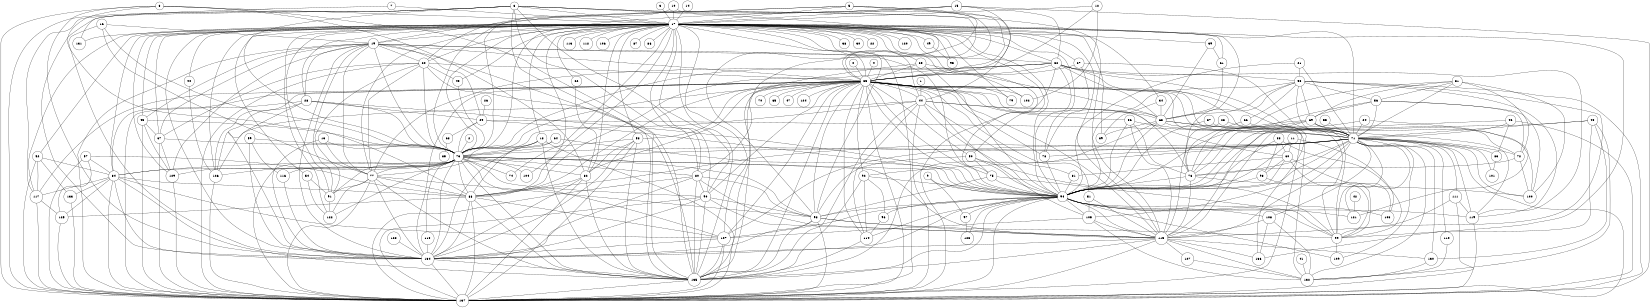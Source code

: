 graph g {
	size = "11, 11";
	node [shape = "circle"];
	137;
	136;
	135;
	134;
	133;
	132;
	131;
	130;
	129;
	128;
	127;
	126;
	125;
	124;
	123;
	122;
	121;
	120;
	119;
	118;
	117;
	116;
	115;
	114;
	113;
	112;
	111;
	110;
	109;
	108;
	107;
	106;
	105;
	104;
	103;
	102;
	101;
	100;
	99;
	98;
	97;
	96;
	95;
	94;
	93;
	92;
	91;
	90;
	89;
	88;
	87;
	86;
	85;
	84;
	83;
	82;
	81;
	80;
	79;
	78;
	77;
	76;
	75;
	74;
	73;
	72;
	71;
	70;
	69;
	68;
	67;
	66;
	65;
	64;
	63;
	62;
	61;
	60;
	59;
	58;
	57;
	56;
	55;
	54;
	53;
	52;
	51;
	50;
	49;
	48;
	47;
	46;
	45;
	44;
	43;
	42;
	41;
	40;
	39;
	38;
	37;
	36;
	35;
	34;
	33;
	32;
	31;
	30;
	29;
	28;
	27;
	26;
	25;
	24;
	23;
	22;
	21;
	20;
	19;
	18;
	17;
	16;
	15;
	14;
	13;
	12;
	11;
	10;
	9;
	8;
	7;
	6;
	5;
	4;
	3;
	2;
	1;
	0;
	135  -- 137;
	134  -- 137;
	134  -- 135;
	133  -- 137;
	130  -- 132;
	129  -- 137;
	128  -- 134;
	127  -- 132;
	126  -- 137;
	125  -- 137;
	119  -- 137;
	118  -- 134;
	117  -- 137;
	117  -- 125;
	116  -- 134;
	115  -- 137;
	115  -- 136;
	115  -- 135;
	115  -- 134;
	115  -- 132;
	115  -- 130;
	115  -- 127;
	114  -- 135;
	111  -- 137;
	111  -- 119;
	111  -- 115;
	110  -- 132;
	108  -- 136;
	108  -- 132;
	108  -- 115;
	107  -- 137;
	107  -- 135;
	107  -- 134;
	105  -- 132;
	105  -- 115;
	105  -- 107;
	99  -- 109;
	98  -- 137;
	98  -- 135;
	98  -- 134;
	98  -- 115;
	98  -- 99;
	97  -- 123;
	96  -- 114;
	94  -- 137;
	94  -- 135;
	94  -- 134;
	94  -- 123;
	94  -- 121;
	94  -- 119;
	94  -- 115;
	94  -- 114;
	94  -- 109;
	94  -- 108;
	94  -- 107;
	94  -- 105;
	94  -- 103;
	94  -- 99;
	94  -- 98;
	94  -- 97;
	94  -- 96;
	93  -- 99;
	93  -- 94;
	92  -- 135;
	92  -- 114;
	92  -- 96;
	92  -- 94;
	91  -- 122;
	90  -- 137;
	90  -- 135;
	90  -- 134;
	90  -- 115;
	90  -- 98;
	88  -- 137;
	88  -- 135;
	88  -- 134;
	88  -- 125;
	88  -- 107;
	84  -- 137;
	84  -- 135;
	84  -- 134;
	84  -- 133;
	84  -- 125;
	84  -- 117;
	84  -- 107;
	84  -- 88;
	83  -- 101;
	82  -- 137;
	82  -- 135;
	82  -- 134;
	82  -- 88;
	81  -- 94;
	80  -- 137;
	80  -- 135;
	80  -- 134;
	80  -- 115;
	80  -- 98;
	80  -- 90;
	78  -- 94;
	77  -- 137;
	77  -- 135;
	77  -- 134;
	77  -- 122;
	77  -- 98;
	77  -- 91;
	77  -- 88;
	76  -- 115;
	76  -- 100;
	76  -- 94;
	75  -- 99;
	75  -- 98;
	75  -- 94;
	73  -- 137;
	73  -- 135;
	73  -- 134;
	73  -- 129;
	73  -- 126;
	73  -- 122;
	73  -- 118;
	73  -- 116;
	73  -- 115;
	73  -- 107;
	73  -- 104;
	73  -- 98;
	73  -- 94;
	73  -- 91;
	73  -- 90;
	73  -- 88;
	73  -- 84;
	73  -- 82;
	73  -- 80;
	73  -- 77;
	73  -- 74;
	72  -- 100;
	72  -- 76;
	71  -- 137;
	71  -- 132;
	71  -- 130;
	71  -- 121;
	71  -- 119;
	71  -- 115;
	71  -- 111;
	71  -- 110;
	71  -- 109;
	71  -- 108;
	71  -- 107;
	71  -- 105;
	71  -- 101;
	71  -- 100;
	71  -- 99;
	71  -- 94;
	71  -- 92;
	71  -- 88;
	71  -- 84;
	71  -- 83;
	71  -- 78;
	71  -- 76;
	71  -- 73;
	71  -- 72;
	69  -- 115;
	69  -- 100;
	69  -- 94;
	69  -- 76;
	69  -- 72;
	69  -- 71;
	68  -- 85;
	67  -- 137;
	67  -- 129;
	67  -- 73;
	66  -- 76;
	66  -- 71;
	64  -- 134;
	64  -- 94;
	64  -- 73;
	63  -- 137;
	63  -- 135;
	63  -- 119;
	63  -- 94;
	63  -- 89;
	63  -- 71;
	62  -- 82;
	61  -- 63;
	60  -- 103;
	60  -- 99;
	60  -- 94;
	60  -- 93;
	60  -- 81;
	59  -- 134;
	59  -- 116;
	59  -- 73;
	58  -- 137;
	58  -- 135;
	58  -- 134;
	58  -- 82;
	58  -- 73;
	57  -- 137;
	57  -- 125;
	57  -- 88;
	57  -- 84;
	56  -- 100;
	56  -- 76;
	56  -- 72;
	56  -- 71;
	56  -- 69;
	55  -- 71;
	54  -- 122;
	54  -- 91;
	53  -- 137;
	53  -- 119;
	53  -- 99;
	53  -- 94;
	53  -- 76;
	53  -- 71;
	53  -- 69;
	53  -- 66;
	53  -- 63;
	53  -- 56;
	52  -- 137;
	52  -- 133;
	52  -- 117;
	52  -- 84;
	51  -- 115;
	51  -- 105;
	50  -- 99;
	50  -- 98;
	50  -- 94;
	50  -- 75;
	49  -- 95;
	48  -- 136;
	48  -- 132;
	48  -- 130;
	48  -- 115;
	48  -- 71;
	46  -- 137;
	46  -- 94;
	46  -- 83;
	46  -- 71;
	45  -- 137;
	45  -- 129;
	45  -- 73;
	45  -- 67;
	44  -- 137;
	44  -- 135;
	44  -- 126;
	44  -- 114;
	44  -- 94;
	44  -- 81;
	44  -- 73;
	44  -- 63;
	44  -- 60;
	43  -- 73;
	42  -- 121;
	41  -- 132;
	40  -- 126;
	39  -- 63;
	39  -- 61;
	37  -- 94;
	37  -- 71;
	36  -- 115;
	36  -- 94;
	36  -- 76;
	36  -- 71;
	35  -- 137;
	35  -- 136;
	35  -- 135;
	35  -- 134;
	35  -- 132;
	35  -- 126;
	35  -- 124;
	35  -- 117;
	35  -- 115;
	35  -- 114;
	35  -- 107;
	35  -- 105;
	35  -- 102;
	35  -- 99;
	35  -- 98;
	35  -- 94;
	35  -- 92;
	35  -- 90;
	35  -- 88;
	35  -- 84;
	35  -- 82;
	35  -- 80;
	35  -- 79;
	35  -- 78;
	35  -- 76;
	35  -- 75;
	35  -- 73;
	35  -- 71;
	35  -- 70;
	35  -- 65;
	35  -- 63;
	35  -- 58;
	35  -- 51;
	35  -- 50;
	35  -- 47;
	35  -- 44;
	35  -- 36;
	34  -- 89;
	34  -- 63;
	33  -- 99;
	33  -- 94;
	33  -- 93;
	33  -- 60;
	32  -- 137;
	32  -- 119;
	32  -- 99;
	32  -- 94;
	32  -- 88;
	32  -- 77;
	32  -- 73;
	32  -- 71;
	32  -- 63;
	32  -- 53;
	32  -- 35;
	31  -- 100;
	31  -- 76;
	31  -- 72;
	31  -- 71;
	31  -- 69;
	31  -- 56;
	29  -- 94;
	29  -- 73;
	29  -- 71;
	29  -- 68;
	28  -- 137;
	28  -- 134;
	28  -- 126;
	28  -- 94;
	28  -- 73;
	28  -- 29;
	27  -- 78;
	27  -- 71;
	27  -- 35;
	26  -- 29;
	25  -- 135;
	25  -- 94;
	25  -- 63;
	25  -- 35;
	24  -- 121;
	24  -- 94;
	24  -- 71;
	23  -- 115;
	23  -- 71;
	21  -- 94;
	21  -- 71;
	21  -- 53;
	20  -- 137;
	20  -- 135;
	20  -- 91;
	20  -- 77;
	20  -- 73;
	20  -- 67;
	20  -- 43;
	20  -- 35;
	19  -- 137;
	19  -- 135;
	19  -- 134;
	19  -- 129;
	19  -- 94;
	19  -- 91;
	19  -- 77;
	19  -- 73;
	19  -- 67;
	19  -- 45;
	19  -- 35;
	19  -- 32;
	19  -- 29;
	19  -- 28;
	19  -- 20;
	18  -- 137;
	18  -- 135;
	18  -- 88;
	18  -- 77;
	18  -- 73;
	17  -- 137;
	17  -- 135;
	17  -- 134;
	17  -- 131;
	17  -- 129;
	17  -- 126;
	17  -- 122;
	17  -- 120;
	17  -- 117;
	17  -- 115;
	17  -- 113;
	17  -- 112;
	17  -- 107;
	17  -- 106;
	17  -- 104;
	17  -- 102;
	17  -- 99;
	17  -- 98;
	17  -- 95;
	17  -- 94;
	17  -- 91;
	17  -- 90;
	17  -- 89;
	17  -- 88;
	17  -- 87;
	17  -- 86;
	17  -- 84;
	17  -- 82;
	17  -- 80;
	17  -- 79;
	17  -- 78;
	17  -- 77;
	17  -- 75;
	17  -- 74;
	17  -- 73;
	17  -- 71;
	17  -- 67;
	17  -- 63;
	17  -- 62;
	17  -- 61;
	17  -- 58;
	17  -- 54;
	17  -- 52;
	17  -- 50;
	17  -- 49;
	17  -- 45;
	17  -- 44;
	17  -- 43;
	17  -- 40;
	17  -- 39;
	17  -- 38;
	17  -- 35;
	17  -- 34;
	17  -- 32;
	17  -- 30;
	17  -- 28;
	17  -- 27;
	17  -- 25;
	17  -- 22;
	17  -- 20;
	17  -- 19;
	17  -- 18;
	16  -- 134;
	16  -- 77;
	16  -- 73;
	16  -- 19;
	15  -- 137;
	15  -- 73;
	15  -- 35;
	15  -- 32;
	15  -- 19;
	15  -- 17;
	14  -- 17;
	13  -- 134;
	13  -- 77;
	13  -- 73;
	12  -- 102;
	12  -- 35;
	12  -- 17;
	11  -- 103;
	11  -- 94;
	11  -- 60;
	10  -- 73;
	10  -- 35;
	10  -- 17;
	9  -- 97;
	9  -- 94;
	8  -- 137;
	8  -- 135;
	8  -- 134;
	8  -- 88;
	8  -- 82;
	8  -- 17;
	7  -- 131;
	7  -- 17;
	6  -- 137;
	6  -- 135;
	6  -- 134;
	6  -- 117;
	6  -- 115;
	6  -- 98;
	6  -- 90;
	6  -- 80;
	6  -- 73;
	6  -- 35;
	6  -- 17;
	5  -- 135;
	5  -- 73;
	5  -- 44;
	5  -- 35;
	5  -- 20;
	5  -- 17;
	4  -- 35;
	3  -- 17;
	2  -- 73;
	1  -- 44;
	0  -- 35;
}
